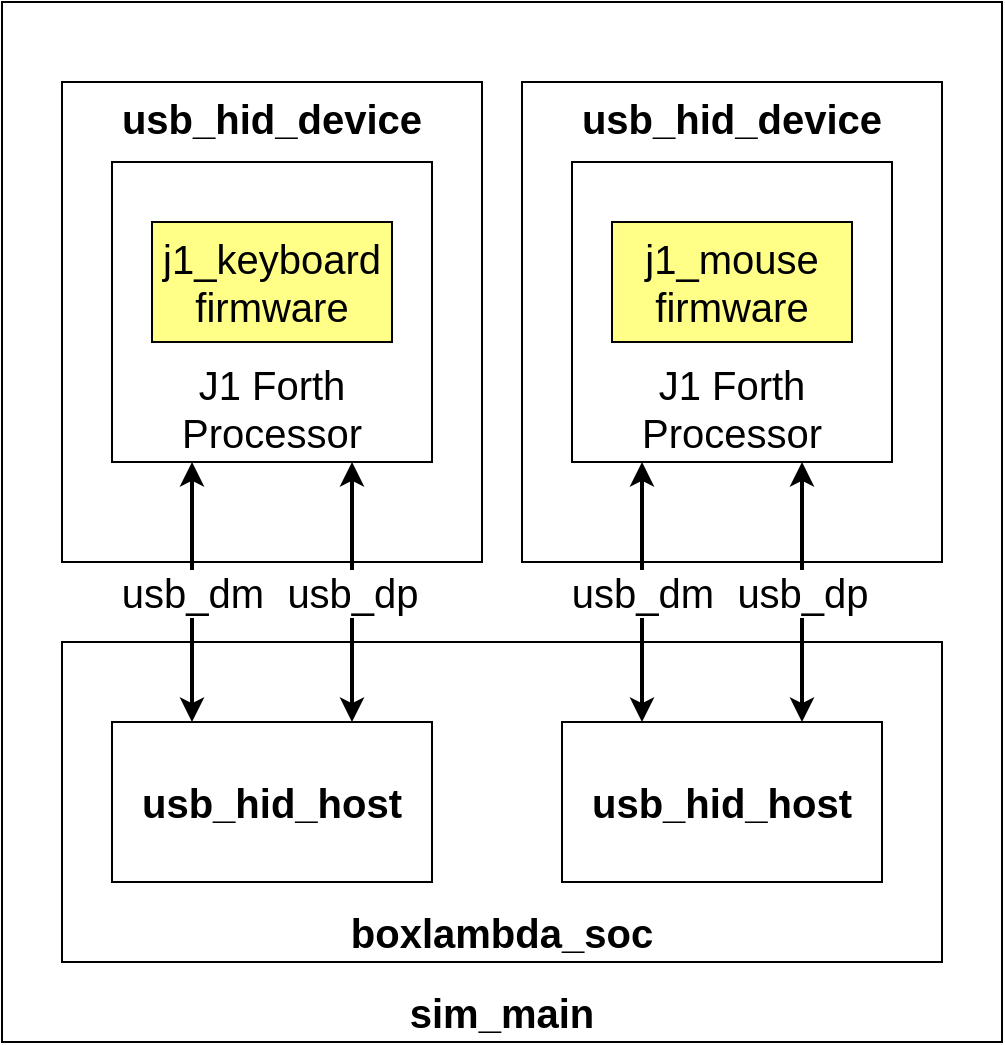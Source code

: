 <mxfile version="19.0.3" type="device"><diagram id="OZJTEZmddpGFZD0Bo-wb" name="Page-1"><mxGraphModel dx="1038" dy="1741" grid="1" gridSize="10" guides="1" tooltips="1" connect="1" arrows="1" fold="1" page="1" pageScale="1" pageWidth="850" pageHeight="1100" math="0" shadow="0"><root><mxCell id="0"/><mxCell id="1" parent="0"/><mxCell id="d0hmjrAKp92BndvHG1E--15" value="sim_main" style="rounded=0;whiteSpace=wrap;html=1;fontSize=20;strokeWidth=1;verticalAlign=bottom;fontStyle=1" vertex="1" parent="1"><mxGeometry x="240" y="-160" width="500" height="520" as="geometry"/></mxCell><mxCell id="d0hmjrAKp92BndvHG1E--3" value="boxlambda_soc" style="rounded=0;whiteSpace=wrap;html=1;fontSize=20;strokeWidth=1;verticalAlign=bottom;fontStyle=1" vertex="1" parent="1"><mxGeometry x="270" y="160" width="440" height="160" as="geometry"/></mxCell><mxCell id="d0hmjrAKp92BndvHG1E--1" value="usb_hid_host" style="rounded=0;whiteSpace=wrap;html=1;fontSize=20;strokeWidth=1;fontStyle=1" vertex="1" parent="1"><mxGeometry x="295" y="200" width="160" height="80" as="geometry"/></mxCell><mxCell id="d0hmjrAKp92BndvHG1E--2" value="usb_hid_host" style="rounded=0;whiteSpace=wrap;html=1;fontSize=20;strokeWidth=1;fontStyle=1" vertex="1" parent="1"><mxGeometry x="520" y="200" width="160" height="80" as="geometry"/></mxCell><mxCell id="d0hmjrAKp92BndvHG1E--4" value="usb_hid_device" style="rounded=0;whiteSpace=wrap;html=1;fontSize=20;strokeWidth=1;verticalAlign=top;fontStyle=1" vertex="1" parent="1"><mxGeometry x="270" y="-120" width="210" height="240" as="geometry"/></mxCell><mxCell id="d0hmjrAKp92BndvHG1E--5" value="J1 Forth&lt;br&gt;Processor" style="rounded=0;whiteSpace=wrap;html=1;fontSize=20;strokeWidth=1;verticalAlign=bottom;" vertex="1" parent="1"><mxGeometry x="295" y="-80" width="160" height="150" as="geometry"/></mxCell><mxCell id="d0hmjrAKp92BndvHG1E--7" value="j1_keyboard&lt;br&gt;firmware" style="rounded=0;whiteSpace=wrap;html=1;fontSize=20;strokeColor=#000000;strokeWidth=1;fillColor=#FFFF88;" vertex="1" parent="1"><mxGeometry x="315" y="-50" width="120" height="60" as="geometry"/></mxCell><mxCell id="d0hmjrAKp92BndvHG1E--8" value="usb_dm" style="endArrow=classic;startArrow=classic;html=1;rounded=0;fontSize=20;strokeWidth=2;fillColor=default;edgeStyle=orthogonalEdgeStyle;" edge="1" parent="1" source="d0hmjrAKp92BndvHG1E--1" target="d0hmjrAKp92BndvHG1E--5"><mxGeometry width="50" height="50" relative="1" as="geometry"><mxPoint x="145" y="180" as="sourcePoint"/><mxPoint x="195" y="130" as="targetPoint"/><Array as="points"><mxPoint x="335" y="140"/><mxPoint x="335" y="140"/></Array></mxGeometry></mxCell><mxCell id="d0hmjrAKp92BndvHG1E--9" value="usb_dp" style="endArrow=classic;startArrow=classic;html=1;rounded=0;fontSize=20;strokeWidth=2;fillColor=default;edgeStyle=orthogonalEdgeStyle;" edge="1" parent="1" source="d0hmjrAKp92BndvHG1E--1" target="d0hmjrAKp92BndvHG1E--5"><mxGeometry width="50" height="50" relative="1" as="geometry"><mxPoint x="405" y="160" as="sourcePoint"/><mxPoint x="455" y="110" as="targetPoint"/><Array as="points"><mxPoint x="415" y="130"/><mxPoint x="415" y="130"/></Array></mxGeometry></mxCell><mxCell id="d0hmjrAKp92BndvHG1E--10" value="usb_hid_device" style="rounded=0;whiteSpace=wrap;html=1;fontSize=20;strokeWidth=1;verticalAlign=top;fontStyle=1" vertex="1" parent="1"><mxGeometry x="500" y="-120" width="210" height="240" as="geometry"/></mxCell><mxCell id="d0hmjrAKp92BndvHG1E--11" value="J1 Forth&lt;br&gt;Processor" style="rounded=0;whiteSpace=wrap;html=1;fontSize=20;strokeWidth=1;verticalAlign=bottom;" vertex="1" parent="1"><mxGeometry x="525" y="-80" width="160" height="150" as="geometry"/></mxCell><mxCell id="d0hmjrAKp92BndvHG1E--12" value="j1_mouse&lt;br&gt;firmware" style="rounded=0;whiteSpace=wrap;html=1;fontSize=20;strokeColor=#000000;strokeWidth=1;fillColor=#FFFF88;" vertex="1" parent="1"><mxGeometry x="545" y="-50" width="120" height="60" as="geometry"/></mxCell><mxCell id="d0hmjrAKp92BndvHG1E--13" value="usb_dm" style="endArrow=classic;startArrow=classic;html=1;rounded=0;fontSize=20;strokeWidth=2;fillColor=default;edgeStyle=orthogonalEdgeStyle;" edge="1" parent="1" target="d0hmjrAKp92BndvHG1E--11"><mxGeometry width="50" height="50" relative="1" as="geometry"><mxPoint x="560" y="200" as="sourcePoint"/><mxPoint x="420" y="130" as="targetPoint"/><Array as="points"><mxPoint x="560" y="140"/><mxPoint x="560" y="140"/></Array></mxGeometry></mxCell><mxCell id="d0hmjrAKp92BndvHG1E--14" value="usb_dp" style="endArrow=classic;startArrow=classic;html=1;rounded=0;fontSize=20;strokeWidth=2;fillColor=default;edgeStyle=orthogonalEdgeStyle;" edge="1" parent="1" target="d0hmjrAKp92BndvHG1E--11"><mxGeometry width="50" height="50" relative="1" as="geometry"><mxPoint x="640" y="200" as="sourcePoint"/><mxPoint x="680" y="110" as="targetPoint"/><Array as="points"><mxPoint x="640" y="130"/><mxPoint x="640" y="130"/></Array></mxGeometry></mxCell></root></mxGraphModel></diagram></mxfile>